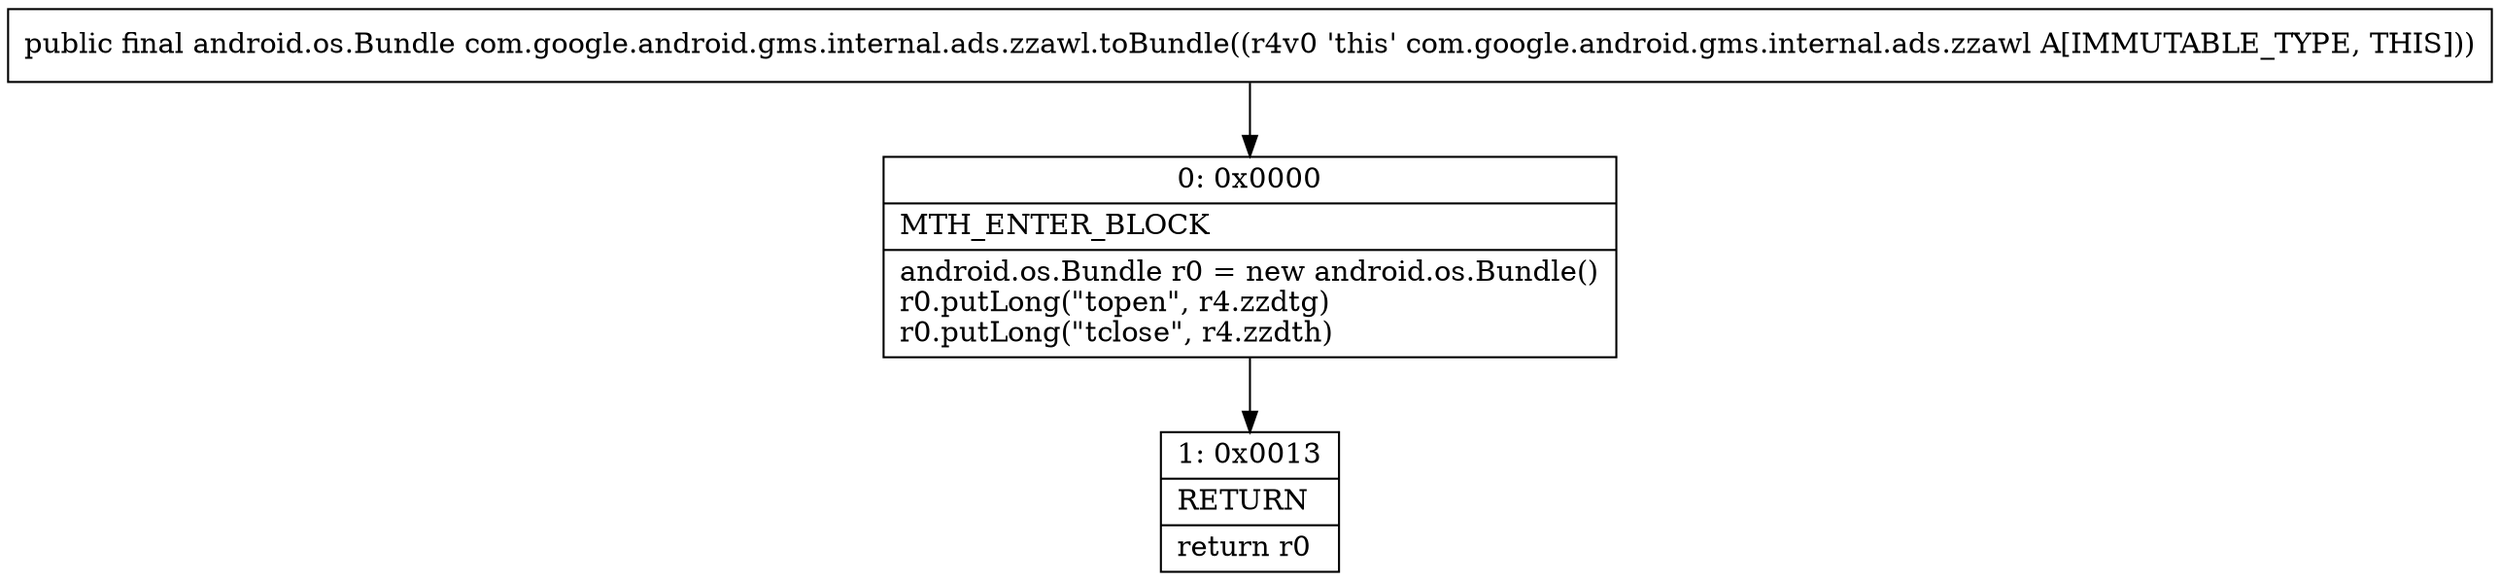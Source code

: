 digraph "CFG forcom.google.android.gms.internal.ads.zzawl.toBundle()Landroid\/os\/Bundle;" {
Node_0 [shape=record,label="{0\:\ 0x0000|MTH_ENTER_BLOCK\l|android.os.Bundle r0 = new android.os.Bundle()\lr0.putLong(\"topen\", r4.zzdtg)\lr0.putLong(\"tclose\", r4.zzdth)\l}"];
Node_1 [shape=record,label="{1\:\ 0x0013|RETURN\l|return r0\l}"];
MethodNode[shape=record,label="{public final android.os.Bundle com.google.android.gms.internal.ads.zzawl.toBundle((r4v0 'this' com.google.android.gms.internal.ads.zzawl A[IMMUTABLE_TYPE, THIS])) }"];
MethodNode -> Node_0;
Node_0 -> Node_1;
}

